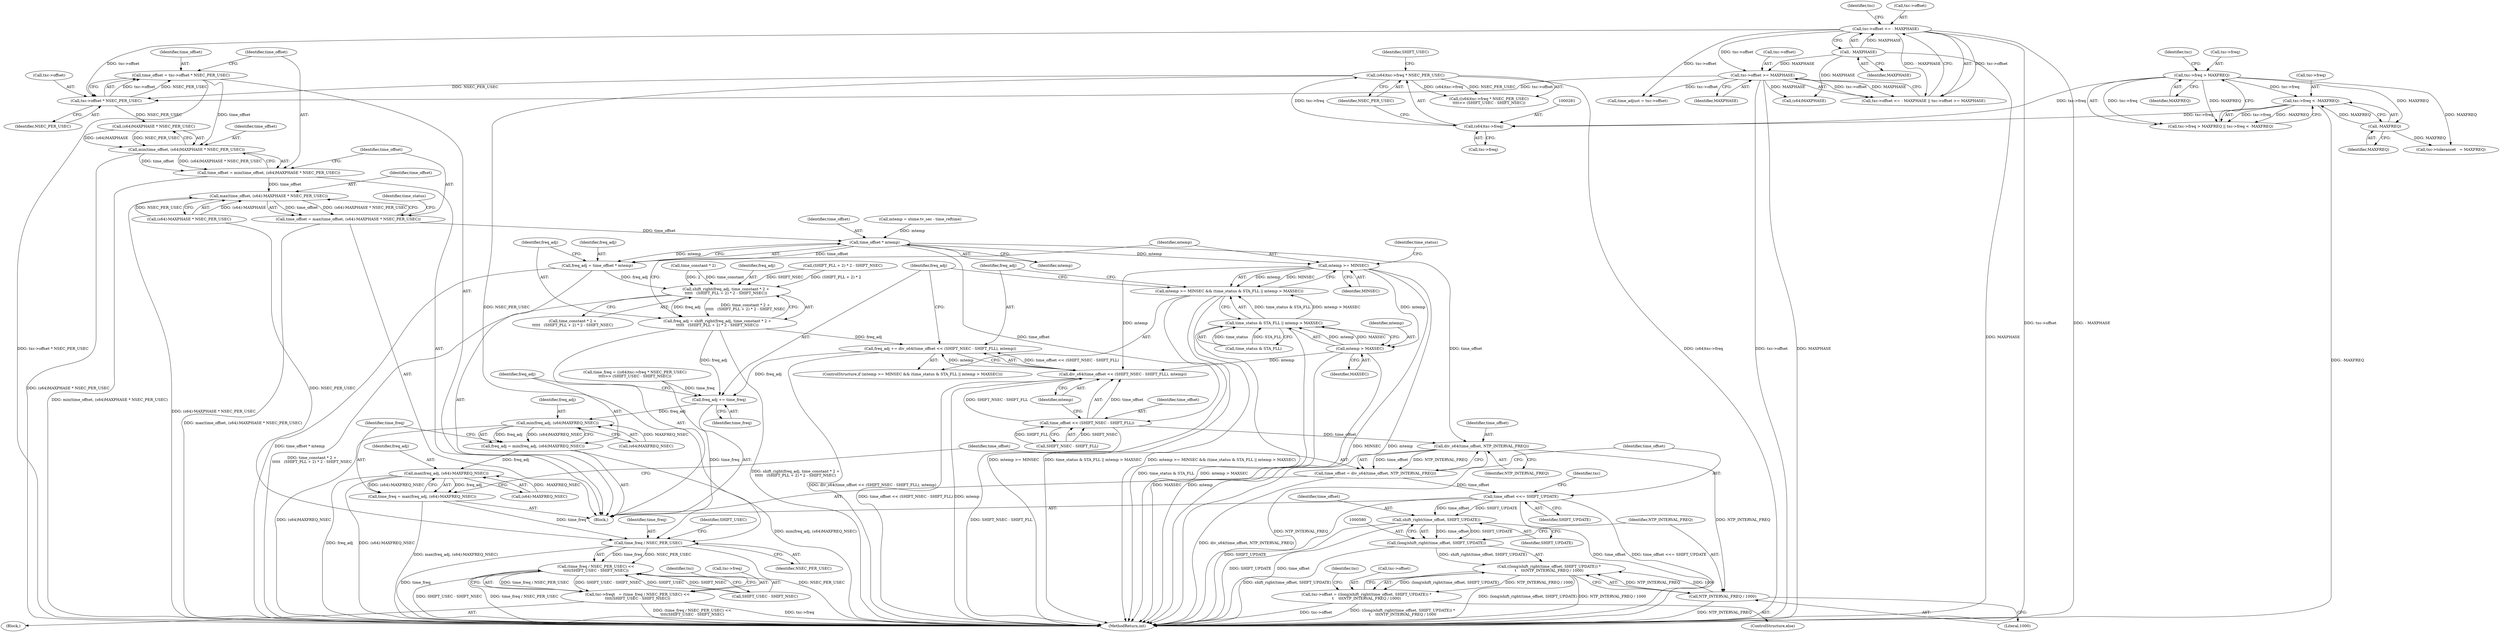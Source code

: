 digraph "0_linux_f8bd2258e2d520dff28c855658bd24bdafb5102d_8@integer" {
"1000404" [label="(Call,time_offset = txc->offset * NSEC_PER_USEC)"];
"1000406" [label="(Call,txc->offset * NSEC_PER_USEC)"];
"1000177" [label="(Call,txc->offset <= - MAXPHASE)"];
"1000181" [label="(Call,- MAXPHASE)"];
"1000183" [label="(Call,txc->offset >= MAXPHASE)"];
"1000279" [label="(Call,(s64)txc->freq * NSEC_PER_USEC)"];
"1000280" [label="(Call,(s64)txc->freq)"];
"1000259" [label="(Call,txc->freq > MAXFREQ)"];
"1000264" [label="(Call,txc->freq < -MAXFREQ)"];
"1000268" [label="(Call,-MAXFREQ)"];
"1000413" [label="(Call,min(time_offset, (s64)MAXPHASE * NSEC_PER_USEC))"];
"1000411" [label="(Call,time_offset = min(time_offset, (s64)MAXPHASE * NSEC_PER_USEC))"];
"1000422" [label="(Call,max(time_offset, (s64)-MAXPHASE * NSEC_PER_USEC))"];
"1000420" [label="(Call,time_offset = max(time_offset, (s64)-MAXPHASE * NSEC_PER_USEC))"];
"1000457" [label="(Call,time_offset * mtemp)"];
"1000455" [label="(Call,freq_adj = time_offset * mtemp)"];
"1000462" [label="(Call,shift_right(freq_adj, time_constant * 2 +\n\t\t\t\t\t   (SHIFT_PLL + 2) * 2 - SHIFT_NSEC))"];
"1000460" [label="(Call,freq_adj = shift_right(freq_adj, time_constant * 2 +\n\t\t\t\t\t   (SHIFT_PLL + 2) * 2 - SHIFT_NSEC))"];
"1000487" [label="(Call,freq_adj += div_s64(time_offset << (SHIFT_NSEC - SHIFT_FLL), mtemp))"];
"1000496" [label="(Call,freq_adj += time_freq)"];
"1000501" [label="(Call,min(freq_adj, (s64)MAXFREQ_NSEC))"];
"1000499" [label="(Call,freq_adj = min(freq_adj, (s64)MAXFREQ_NSEC))"];
"1000508" [label="(Call,max(freq_adj, (s64)-MAXFREQ_NSEC))"];
"1000506" [label="(Call,time_freq = max(freq_adj, (s64)-MAXFREQ_NSEC))"];
"1000592" [label="(Call,time_freq / NSEC_PER_USEC)"];
"1000591" [label="(Call,(time_freq / NSEC_PER_USEC) <<\n\t\t\t\t(SHIFT_USEC - SHIFT_NSEC))"];
"1000587" [label="(Call,txc->freq\t   = (time_freq / NSEC_PER_USEC) <<\n\t\t\t\t(SHIFT_USEC - SHIFT_NSEC))"];
"1000477" [label="(Call,mtemp >= MINSEC)"];
"1000476" [label="(Call,mtemp >= MINSEC && (time_status & STA_FLL || mtemp > MAXSEC))"];
"1000484" [label="(Call,mtemp > MAXSEC)"];
"1000480" [label="(Call,time_status & STA_FLL || mtemp > MAXSEC)"];
"1000489" [label="(Call,div_s64(time_offset << (SHIFT_NSEC - SHIFT_FLL), mtemp))"];
"1000490" [label="(Call,time_offset << (SHIFT_NSEC - SHIFT_FLL))"];
"1000516" [label="(Call,div_s64(time_offset, NTP_INTERVAL_FREQ))"];
"1000514" [label="(Call,time_offset = div_s64(time_offset, NTP_INTERVAL_FREQ))"];
"1000519" [label="(Call,time_offset <<= SHIFT_UPDATE)"];
"1000581" [label="(Call,shift_right(time_offset, SHIFT_UPDATE))"];
"1000579" [label="(Call,(long)shift_right(time_offset, SHIFT_UPDATE))"];
"1000578" [label="(Call,((long)shift_right(time_offset, SHIFT_UPDATE)) *\n\t    \t\t\tNTP_INTERVAL_FREQ / 1000)"];
"1000574" [label="(Call,txc->offset = ((long)shift_right(time_offset, SHIFT_UPDATE)) *\n\t    \t\t\tNTP_INTERVAL_FREQ / 1000)"];
"1000584" [label="(Call,NTP_INTERVAL_FREQ / 1000)"];
"1000457" [label="(Call,time_offset * mtemp)"];
"1000287" [label="(Identifier,SHIFT_USEC)"];
"1000592" [label="(Call,time_freq / NSEC_PER_USEC)"];
"1000600" [label="(Identifier,txc)"];
"1000573" [label="(ControlStructure,else)"];
"1000185" [label="(Identifier,txc)"];
"1000499" [label="(Call,freq_adj = min(freq_adj, (s64)MAXFREQ_NSEC))"];
"1000465" [label="(Call,time_constant * 2)"];
"1000593" [label="(Identifier,time_freq)"];
"1000422" [label="(Call,max(time_offset, (s64)-MAXPHASE * NSEC_PER_USEC))"];
"1000461" [label="(Identifier,freq_adj)"];
"1000413" [label="(Call,min(time_offset, (s64)MAXPHASE * NSEC_PER_USEC))"];
"1000509" [label="(Identifier,freq_adj)"];
"1000463" [label="(Identifier,freq_adj)"];
"1000521" [label="(Identifier,SHIFT_UPDATE)"];
"1000497" [label="(Identifier,freq_adj)"];
"1000584" [label="(Call,NTP_INTERVAL_FREQ / 1000)"];
"1000259" [label="(Call,txc->freq > MAXFREQ)"];
"1000595" [label="(Call,SHIFT_USEC - SHIFT_NSEC)"];
"1000404" [label="(Call,time_offset = txc->offset * NSEC_PER_USEC)"];
"1000410" [label="(Identifier,NSEC_PER_USEC)"];
"1000177" [label="(Call,txc->offset <= - MAXPHASE)"];
"1000276" [label="(Call,time_freq = ((s64)txc->freq * NSEC_PER_USEC)\n\t\t\t\t>> (SHIFT_USEC - SHIFT_NSEC))"];
"1000478" [label="(Identifier,mtemp)"];
"1000525" [label="(Identifier,txc)"];
"1000498" [label="(Identifier,time_freq)"];
"1000420" [label="(Call,time_offset = max(time_offset, (s64)-MAXPHASE * NSEC_PER_USEC))"];
"1000407" [label="(Call,txc->offset)"];
"1000482" [label="(Identifier,time_status)"];
"1000481" [label="(Call,time_status & STA_FLL)"];
"1000423" [label="(Identifier,time_offset)"];
"1000488" [label="(Identifier,freq_adj)"];
"1000458" [label="(Identifier,time_offset)"];
"1000464" [label="(Call,time_constant * 2 +\n\t\t\t\t\t   (SHIFT_PLL + 2) * 2 - SHIFT_NSEC)"];
"1000579" [label="(Call,(long)shift_right(time_offset, SHIFT_UPDATE))"];
"1000581" [label="(Call,shift_right(time_offset, SHIFT_UPDATE))"];
"1000501" [label="(Call,min(freq_adj, (s64)MAXFREQ_NSEC))"];
"1000589" [label="(Identifier,txc)"];
"1000176" [label="(Call,txc->offset <= - MAXPHASE || txc->offset >= MAXPHASE)"];
"1000182" [label="(Identifier,MAXPHASE)"];
"1000496" [label="(Call,freq_adj += time_freq)"];
"1000491" [label="(Identifier,time_offset)"];
"1000477" [label="(Call,mtemp >= MINSEC)"];
"1000433" [label="(Identifier,time_status)"];
"1000476" [label="(Call,mtemp >= MINSEC && (time_status & STA_FLL || mtemp > MAXSEC))"];
"1000510" [label="(Call,(s64)-MAXFREQ_NSEC)"];
"1000187" [label="(Identifier,MAXPHASE)"];
"1000517" [label="(Identifier,time_offset)"];
"1000578" [label="(Call,((long)shift_right(time_offset, SHIFT_UPDATE)) *\n\t    \t\t\tNTP_INTERVAL_FREQ / 1000)"];
"1000285" [label="(Identifier,NSEC_PER_USEC)"];
"1000462" [label="(Call,shift_right(freq_adj, time_constant * 2 +\n\t\t\t\t\t   (SHIFT_PLL + 2) * 2 - SHIFT_NSEC))"];
"1000456" [label="(Identifier,freq_adj)"];
"1000393" [label="(Call,time_adjust = txc->offset)"];
"1000585" [label="(Identifier,NTP_INTERVAL_FREQ)"];
"1000415" [label="(Call,(s64)MAXPHASE * NSEC_PER_USEC)"];
"1000502" [label="(Identifier,freq_adj)"];
"1000268" [label="(Call,-MAXFREQ)"];
"1000479" [label="(Identifier,MINSEC)"];
"1000280" [label="(Call,(s64)txc->freq)"];
"1000414" [label="(Identifier,time_offset)"];
"1000443" [label="(Call,mtemp = xtime.tv_sec - time_reftime)"];
"1000416" [label="(Call,(s64)MAXPHASE)"];
"1000486" [label="(Identifier,MAXSEC)"];
"1000515" [label="(Identifier,time_offset)"];
"1000506" [label="(Call,time_freq = max(freq_adj, (s64)-MAXFREQ_NSEC))"];
"1000485" [label="(Identifier,mtemp)"];
"1000508" [label="(Call,max(freq_adj, (s64)-MAXFREQ_NSEC))"];
"1000520" [label="(Identifier,time_offset)"];
"1000503" [label="(Call,(s64)MAXFREQ_NSEC)"];
"1000518" [label="(Identifier,NTP_INTERVAL_FREQ)"];
"1000583" [label="(Identifier,SHIFT_UPDATE)"];
"1000265" [label="(Call,txc->freq)"];
"1000411" [label="(Call,time_offset = min(time_offset, (s64)MAXPHASE * NSEC_PER_USEC))"];
"1000575" [label="(Call,txc->offset)"];
"1000181" [label="(Call,- MAXPHASE)"];
"1000424" [label="(Call,(s64)-MAXPHASE * NSEC_PER_USEC)"];
"1000412" [label="(Identifier,time_offset)"];
"1000455" [label="(Call,freq_adj = time_offset * mtemp)"];
"1000507" [label="(Identifier,time_freq)"];
"1000586" [label="(Literal,1000)"];
"1000495" [label="(Identifier,mtemp)"];
"1000623" [label="(Call,txc->tolerance\t   = MAXFREQ)"];
"1000490" [label="(Call,time_offset << (SHIFT_NSEC - SHIFT_FLL))"];
"1000468" [label="(Call,(SHIFT_PLL + 2) * 2 - SHIFT_NSEC)"];
"1000279" [label="(Call,(s64)txc->freq * NSEC_PER_USEC)"];
"1000574" [label="(Call,txc->offset = ((long)shift_right(time_offset, SHIFT_UPDATE)) *\n\t    \t\t\tNTP_INTERVAL_FREQ / 1000)"];
"1000519" [label="(Call,time_offset <<= SHIFT_UPDATE)"];
"1000421" [label="(Identifier,time_offset)"];
"1000403" [label="(Block,)"];
"1000282" [label="(Call,txc->freq)"];
"1000459" [label="(Identifier,mtemp)"];
"1000260" [label="(Call,txc->freq)"];
"1000269" [label="(Identifier,MAXFREQ)"];
"1000587" [label="(Call,txc->freq\t   = (time_freq / NSEC_PER_USEC) <<\n\t\t\t\t(SHIFT_USEC - SHIFT_NSEC))"];
"1000516" [label="(Call,div_s64(time_offset, NTP_INTERVAL_FREQ))"];
"1000278" [label="(Call,((s64)txc->freq * NSEC_PER_USEC)\n\t\t\t\t>> (SHIFT_USEC - SHIFT_NSEC))"];
"1000489" [label="(Call,div_s64(time_offset << (SHIFT_NSEC - SHIFT_FLL), mtemp))"];
"1000475" [label="(ControlStructure,if (mtemp >= MINSEC && (time_status & STA_FLL || mtemp > MAXSEC)))"];
"1000588" [label="(Call,txc->freq)"];
"1000406" [label="(Call,txc->offset * NSEC_PER_USEC)"];
"1000178" [label="(Call,txc->offset)"];
"1000514" [label="(Call,time_offset = div_s64(time_offset, NTP_INTERVAL_FREQ))"];
"1000405" [label="(Identifier,time_offset)"];
"1000684" [label="(MethodReturn,int)"];
"1000594" [label="(Identifier,NSEC_PER_USEC)"];
"1000591" [label="(Call,(time_freq / NSEC_PER_USEC) <<\n\t\t\t\t(SHIFT_USEC - SHIFT_NSEC))"];
"1000596" [label="(Identifier,SHIFT_USEC)"];
"1000264" [label="(Call,txc->freq < -MAXFREQ)"];
"1000258" [label="(Call,txc->freq > MAXFREQ || txc->freq < -MAXFREQ)"];
"1000487" [label="(Call,freq_adj += div_s64(time_offset << (SHIFT_NSEC - SHIFT_FLL), mtemp))"];
"1000460" [label="(Call,freq_adj = shift_right(freq_adj, time_constant * 2 +\n\t\t\t\t\t   (SHIFT_PLL + 2) * 2 - SHIFT_NSEC))"];
"1000492" [label="(Call,SHIFT_NSEC - SHIFT_FLL)"];
"1000500" [label="(Identifier,freq_adj)"];
"1000480" [label="(Call,time_status & STA_FLL || mtemp > MAXSEC)"];
"1000266" [label="(Identifier,txc)"];
"1000263" [label="(Identifier,MAXFREQ)"];
"1000184" [label="(Call,txc->offset)"];
"1000123" [label="(Block,)"];
"1000484" [label="(Call,mtemp > MAXSEC)"];
"1000183" [label="(Call,txc->offset >= MAXPHASE)"];
"1000582" [label="(Identifier,time_offset)"];
"1000404" -> "1000403"  [label="AST: "];
"1000404" -> "1000406"  [label="CFG: "];
"1000405" -> "1000404"  [label="AST: "];
"1000406" -> "1000404"  [label="AST: "];
"1000412" -> "1000404"  [label="CFG: "];
"1000404" -> "1000684"  [label="DDG: txc->offset * NSEC_PER_USEC"];
"1000406" -> "1000404"  [label="DDG: txc->offset"];
"1000406" -> "1000404"  [label="DDG: NSEC_PER_USEC"];
"1000404" -> "1000413"  [label="DDG: time_offset"];
"1000406" -> "1000410"  [label="CFG: "];
"1000407" -> "1000406"  [label="AST: "];
"1000410" -> "1000406"  [label="AST: "];
"1000177" -> "1000406"  [label="DDG: txc->offset"];
"1000183" -> "1000406"  [label="DDG: txc->offset"];
"1000279" -> "1000406"  [label="DDG: NSEC_PER_USEC"];
"1000406" -> "1000415"  [label="DDG: NSEC_PER_USEC"];
"1000177" -> "1000176"  [label="AST: "];
"1000177" -> "1000181"  [label="CFG: "];
"1000178" -> "1000177"  [label="AST: "];
"1000181" -> "1000177"  [label="AST: "];
"1000185" -> "1000177"  [label="CFG: "];
"1000176" -> "1000177"  [label="CFG: "];
"1000177" -> "1000684"  [label="DDG: txc->offset"];
"1000177" -> "1000684"  [label="DDG: - MAXPHASE"];
"1000177" -> "1000176"  [label="DDG: txc->offset"];
"1000177" -> "1000176"  [label="DDG: - MAXPHASE"];
"1000181" -> "1000177"  [label="DDG: MAXPHASE"];
"1000177" -> "1000183"  [label="DDG: txc->offset"];
"1000177" -> "1000393"  [label="DDG: txc->offset"];
"1000181" -> "1000182"  [label="CFG: "];
"1000182" -> "1000181"  [label="AST: "];
"1000181" -> "1000684"  [label="DDG: MAXPHASE"];
"1000181" -> "1000183"  [label="DDG: MAXPHASE"];
"1000181" -> "1000416"  [label="DDG: MAXPHASE"];
"1000183" -> "1000176"  [label="AST: "];
"1000183" -> "1000187"  [label="CFG: "];
"1000184" -> "1000183"  [label="AST: "];
"1000187" -> "1000183"  [label="AST: "];
"1000176" -> "1000183"  [label="CFG: "];
"1000183" -> "1000684"  [label="DDG: MAXPHASE"];
"1000183" -> "1000684"  [label="DDG: txc->offset"];
"1000183" -> "1000176"  [label="DDG: txc->offset"];
"1000183" -> "1000176"  [label="DDG: MAXPHASE"];
"1000183" -> "1000393"  [label="DDG: txc->offset"];
"1000183" -> "1000416"  [label="DDG: MAXPHASE"];
"1000279" -> "1000278"  [label="AST: "];
"1000279" -> "1000285"  [label="CFG: "];
"1000280" -> "1000279"  [label="AST: "];
"1000285" -> "1000279"  [label="AST: "];
"1000287" -> "1000279"  [label="CFG: "];
"1000279" -> "1000684"  [label="DDG: (s64)txc->freq"];
"1000279" -> "1000278"  [label="DDG: (s64)txc->freq"];
"1000279" -> "1000278"  [label="DDG: NSEC_PER_USEC"];
"1000280" -> "1000279"  [label="DDG: txc->freq"];
"1000279" -> "1000592"  [label="DDG: NSEC_PER_USEC"];
"1000280" -> "1000282"  [label="CFG: "];
"1000281" -> "1000280"  [label="AST: "];
"1000282" -> "1000280"  [label="AST: "];
"1000285" -> "1000280"  [label="CFG: "];
"1000259" -> "1000280"  [label="DDG: txc->freq"];
"1000264" -> "1000280"  [label="DDG: txc->freq"];
"1000259" -> "1000258"  [label="AST: "];
"1000259" -> "1000263"  [label="CFG: "];
"1000260" -> "1000259"  [label="AST: "];
"1000263" -> "1000259"  [label="AST: "];
"1000266" -> "1000259"  [label="CFG: "];
"1000258" -> "1000259"  [label="CFG: "];
"1000259" -> "1000258"  [label="DDG: txc->freq"];
"1000259" -> "1000258"  [label="DDG: MAXFREQ"];
"1000259" -> "1000264"  [label="DDG: txc->freq"];
"1000259" -> "1000268"  [label="DDG: MAXFREQ"];
"1000259" -> "1000623"  [label="DDG: MAXFREQ"];
"1000264" -> "1000258"  [label="AST: "];
"1000264" -> "1000268"  [label="CFG: "];
"1000265" -> "1000264"  [label="AST: "];
"1000268" -> "1000264"  [label="AST: "];
"1000258" -> "1000264"  [label="CFG: "];
"1000264" -> "1000684"  [label="DDG: -MAXFREQ"];
"1000264" -> "1000258"  [label="DDG: txc->freq"];
"1000264" -> "1000258"  [label="DDG: -MAXFREQ"];
"1000268" -> "1000264"  [label="DDG: MAXFREQ"];
"1000268" -> "1000269"  [label="CFG: "];
"1000269" -> "1000268"  [label="AST: "];
"1000268" -> "1000623"  [label="DDG: MAXFREQ"];
"1000413" -> "1000411"  [label="AST: "];
"1000413" -> "1000415"  [label="CFG: "];
"1000414" -> "1000413"  [label="AST: "];
"1000415" -> "1000413"  [label="AST: "];
"1000411" -> "1000413"  [label="CFG: "];
"1000413" -> "1000684"  [label="DDG: (s64)MAXPHASE * NSEC_PER_USEC"];
"1000413" -> "1000411"  [label="DDG: time_offset"];
"1000413" -> "1000411"  [label="DDG: (s64)MAXPHASE * NSEC_PER_USEC"];
"1000415" -> "1000413"  [label="DDG: (s64)MAXPHASE"];
"1000415" -> "1000413"  [label="DDG: NSEC_PER_USEC"];
"1000411" -> "1000403"  [label="AST: "];
"1000412" -> "1000411"  [label="AST: "];
"1000421" -> "1000411"  [label="CFG: "];
"1000411" -> "1000684"  [label="DDG: min(time_offset, (s64)MAXPHASE * NSEC_PER_USEC)"];
"1000411" -> "1000422"  [label="DDG: time_offset"];
"1000422" -> "1000420"  [label="AST: "];
"1000422" -> "1000424"  [label="CFG: "];
"1000423" -> "1000422"  [label="AST: "];
"1000424" -> "1000422"  [label="AST: "];
"1000420" -> "1000422"  [label="CFG: "];
"1000422" -> "1000684"  [label="DDG: (s64)-MAXPHASE * NSEC_PER_USEC"];
"1000422" -> "1000420"  [label="DDG: time_offset"];
"1000422" -> "1000420"  [label="DDG: (s64)-MAXPHASE * NSEC_PER_USEC"];
"1000424" -> "1000422"  [label="DDG: (s64)-MAXPHASE"];
"1000424" -> "1000422"  [label="DDG: NSEC_PER_USEC"];
"1000420" -> "1000403"  [label="AST: "];
"1000421" -> "1000420"  [label="AST: "];
"1000433" -> "1000420"  [label="CFG: "];
"1000420" -> "1000684"  [label="DDG: max(time_offset, (s64)-MAXPHASE * NSEC_PER_USEC)"];
"1000420" -> "1000457"  [label="DDG: time_offset"];
"1000457" -> "1000455"  [label="AST: "];
"1000457" -> "1000459"  [label="CFG: "];
"1000458" -> "1000457"  [label="AST: "];
"1000459" -> "1000457"  [label="AST: "];
"1000455" -> "1000457"  [label="CFG: "];
"1000457" -> "1000455"  [label="DDG: time_offset"];
"1000457" -> "1000455"  [label="DDG: mtemp"];
"1000443" -> "1000457"  [label="DDG: mtemp"];
"1000457" -> "1000477"  [label="DDG: mtemp"];
"1000457" -> "1000490"  [label="DDG: time_offset"];
"1000457" -> "1000516"  [label="DDG: time_offset"];
"1000455" -> "1000403"  [label="AST: "];
"1000456" -> "1000455"  [label="AST: "];
"1000461" -> "1000455"  [label="CFG: "];
"1000455" -> "1000684"  [label="DDG: time_offset * mtemp"];
"1000455" -> "1000462"  [label="DDG: freq_adj"];
"1000462" -> "1000460"  [label="AST: "];
"1000462" -> "1000464"  [label="CFG: "];
"1000463" -> "1000462"  [label="AST: "];
"1000464" -> "1000462"  [label="AST: "];
"1000460" -> "1000462"  [label="CFG: "];
"1000462" -> "1000684"  [label="DDG: time_constant * 2 +\n\t\t\t\t\t   (SHIFT_PLL + 2) * 2 - SHIFT_NSEC"];
"1000462" -> "1000460"  [label="DDG: freq_adj"];
"1000462" -> "1000460"  [label="DDG: time_constant * 2 +\n\t\t\t\t\t   (SHIFT_PLL + 2) * 2 - SHIFT_NSEC"];
"1000465" -> "1000462"  [label="DDG: time_constant"];
"1000465" -> "1000462"  [label="DDG: 2"];
"1000468" -> "1000462"  [label="DDG: (SHIFT_PLL + 2) * 2"];
"1000468" -> "1000462"  [label="DDG: SHIFT_NSEC"];
"1000460" -> "1000403"  [label="AST: "];
"1000461" -> "1000460"  [label="AST: "];
"1000478" -> "1000460"  [label="CFG: "];
"1000460" -> "1000684"  [label="DDG: shift_right(freq_adj, time_constant * 2 +\n\t\t\t\t\t   (SHIFT_PLL + 2) * 2 - SHIFT_NSEC)"];
"1000460" -> "1000487"  [label="DDG: freq_adj"];
"1000460" -> "1000496"  [label="DDG: freq_adj"];
"1000487" -> "1000475"  [label="AST: "];
"1000487" -> "1000489"  [label="CFG: "];
"1000488" -> "1000487"  [label="AST: "];
"1000489" -> "1000487"  [label="AST: "];
"1000497" -> "1000487"  [label="CFG: "];
"1000487" -> "1000684"  [label="DDG: div_s64(time_offset << (SHIFT_NSEC - SHIFT_FLL), mtemp)"];
"1000489" -> "1000487"  [label="DDG: time_offset << (SHIFT_NSEC - SHIFT_FLL)"];
"1000489" -> "1000487"  [label="DDG: mtemp"];
"1000487" -> "1000496"  [label="DDG: freq_adj"];
"1000496" -> "1000403"  [label="AST: "];
"1000496" -> "1000498"  [label="CFG: "];
"1000497" -> "1000496"  [label="AST: "];
"1000498" -> "1000496"  [label="AST: "];
"1000500" -> "1000496"  [label="CFG: "];
"1000276" -> "1000496"  [label="DDG: time_freq"];
"1000496" -> "1000501"  [label="DDG: freq_adj"];
"1000501" -> "1000499"  [label="AST: "];
"1000501" -> "1000503"  [label="CFG: "];
"1000502" -> "1000501"  [label="AST: "];
"1000503" -> "1000501"  [label="AST: "];
"1000499" -> "1000501"  [label="CFG: "];
"1000501" -> "1000684"  [label="DDG: (s64)MAXFREQ_NSEC"];
"1000501" -> "1000499"  [label="DDG: freq_adj"];
"1000501" -> "1000499"  [label="DDG: (s64)MAXFREQ_NSEC"];
"1000503" -> "1000501"  [label="DDG: MAXFREQ_NSEC"];
"1000499" -> "1000403"  [label="AST: "];
"1000500" -> "1000499"  [label="AST: "];
"1000507" -> "1000499"  [label="CFG: "];
"1000499" -> "1000684"  [label="DDG: min(freq_adj, (s64)MAXFREQ_NSEC)"];
"1000499" -> "1000508"  [label="DDG: freq_adj"];
"1000508" -> "1000506"  [label="AST: "];
"1000508" -> "1000510"  [label="CFG: "];
"1000509" -> "1000508"  [label="AST: "];
"1000510" -> "1000508"  [label="AST: "];
"1000506" -> "1000508"  [label="CFG: "];
"1000508" -> "1000684"  [label="DDG: freq_adj"];
"1000508" -> "1000684"  [label="DDG: (s64)-MAXFREQ_NSEC"];
"1000508" -> "1000506"  [label="DDG: freq_adj"];
"1000508" -> "1000506"  [label="DDG: (s64)-MAXFREQ_NSEC"];
"1000510" -> "1000508"  [label="DDG: -MAXFREQ_NSEC"];
"1000506" -> "1000403"  [label="AST: "];
"1000507" -> "1000506"  [label="AST: "];
"1000515" -> "1000506"  [label="CFG: "];
"1000506" -> "1000684"  [label="DDG: max(freq_adj, (s64)-MAXFREQ_NSEC)"];
"1000506" -> "1000592"  [label="DDG: time_freq"];
"1000592" -> "1000591"  [label="AST: "];
"1000592" -> "1000594"  [label="CFG: "];
"1000593" -> "1000592"  [label="AST: "];
"1000594" -> "1000592"  [label="AST: "];
"1000596" -> "1000592"  [label="CFG: "];
"1000592" -> "1000684"  [label="DDG: NSEC_PER_USEC"];
"1000592" -> "1000684"  [label="DDG: time_freq"];
"1000592" -> "1000591"  [label="DDG: time_freq"];
"1000592" -> "1000591"  [label="DDG: NSEC_PER_USEC"];
"1000276" -> "1000592"  [label="DDG: time_freq"];
"1000424" -> "1000592"  [label="DDG: NSEC_PER_USEC"];
"1000591" -> "1000587"  [label="AST: "];
"1000591" -> "1000595"  [label="CFG: "];
"1000595" -> "1000591"  [label="AST: "];
"1000587" -> "1000591"  [label="CFG: "];
"1000591" -> "1000684"  [label="DDG: SHIFT_USEC - SHIFT_NSEC"];
"1000591" -> "1000684"  [label="DDG: time_freq / NSEC_PER_USEC"];
"1000591" -> "1000587"  [label="DDG: time_freq / NSEC_PER_USEC"];
"1000591" -> "1000587"  [label="DDG: SHIFT_USEC - SHIFT_NSEC"];
"1000595" -> "1000591"  [label="DDG: SHIFT_USEC"];
"1000595" -> "1000591"  [label="DDG: SHIFT_NSEC"];
"1000587" -> "1000123"  [label="AST: "];
"1000588" -> "1000587"  [label="AST: "];
"1000600" -> "1000587"  [label="CFG: "];
"1000587" -> "1000684"  [label="DDG: txc->freq"];
"1000587" -> "1000684"  [label="DDG: (time_freq / NSEC_PER_USEC) <<\n\t\t\t\t(SHIFT_USEC - SHIFT_NSEC)"];
"1000477" -> "1000476"  [label="AST: "];
"1000477" -> "1000479"  [label="CFG: "];
"1000478" -> "1000477"  [label="AST: "];
"1000479" -> "1000477"  [label="AST: "];
"1000482" -> "1000477"  [label="CFG: "];
"1000476" -> "1000477"  [label="CFG: "];
"1000477" -> "1000684"  [label="DDG: MINSEC"];
"1000477" -> "1000684"  [label="DDG: mtemp"];
"1000477" -> "1000476"  [label="DDG: mtemp"];
"1000477" -> "1000476"  [label="DDG: MINSEC"];
"1000477" -> "1000484"  [label="DDG: mtemp"];
"1000477" -> "1000489"  [label="DDG: mtemp"];
"1000476" -> "1000475"  [label="AST: "];
"1000476" -> "1000480"  [label="CFG: "];
"1000480" -> "1000476"  [label="AST: "];
"1000488" -> "1000476"  [label="CFG: "];
"1000497" -> "1000476"  [label="CFG: "];
"1000476" -> "1000684"  [label="DDG: mtemp >= MINSEC && (time_status & STA_FLL || mtemp > MAXSEC)"];
"1000476" -> "1000684"  [label="DDG: mtemp >= MINSEC"];
"1000476" -> "1000684"  [label="DDG: time_status & STA_FLL || mtemp > MAXSEC"];
"1000480" -> "1000476"  [label="DDG: time_status & STA_FLL"];
"1000480" -> "1000476"  [label="DDG: mtemp > MAXSEC"];
"1000484" -> "1000480"  [label="AST: "];
"1000484" -> "1000486"  [label="CFG: "];
"1000485" -> "1000484"  [label="AST: "];
"1000486" -> "1000484"  [label="AST: "];
"1000480" -> "1000484"  [label="CFG: "];
"1000484" -> "1000684"  [label="DDG: MAXSEC"];
"1000484" -> "1000684"  [label="DDG: mtemp"];
"1000484" -> "1000480"  [label="DDG: mtemp"];
"1000484" -> "1000480"  [label="DDG: MAXSEC"];
"1000484" -> "1000489"  [label="DDG: mtemp"];
"1000480" -> "1000481"  [label="CFG: "];
"1000481" -> "1000480"  [label="AST: "];
"1000480" -> "1000684"  [label="DDG: time_status & STA_FLL"];
"1000480" -> "1000684"  [label="DDG: mtemp > MAXSEC"];
"1000481" -> "1000480"  [label="DDG: time_status"];
"1000481" -> "1000480"  [label="DDG: STA_FLL"];
"1000489" -> "1000495"  [label="CFG: "];
"1000490" -> "1000489"  [label="AST: "];
"1000495" -> "1000489"  [label="AST: "];
"1000489" -> "1000684"  [label="DDG: mtemp"];
"1000489" -> "1000684"  [label="DDG: time_offset << (SHIFT_NSEC - SHIFT_FLL)"];
"1000490" -> "1000489"  [label="DDG: time_offset"];
"1000490" -> "1000489"  [label="DDG: SHIFT_NSEC - SHIFT_FLL"];
"1000490" -> "1000492"  [label="CFG: "];
"1000491" -> "1000490"  [label="AST: "];
"1000492" -> "1000490"  [label="AST: "];
"1000495" -> "1000490"  [label="CFG: "];
"1000490" -> "1000684"  [label="DDG: SHIFT_NSEC - SHIFT_FLL"];
"1000492" -> "1000490"  [label="DDG: SHIFT_NSEC"];
"1000492" -> "1000490"  [label="DDG: SHIFT_FLL"];
"1000490" -> "1000516"  [label="DDG: time_offset"];
"1000516" -> "1000514"  [label="AST: "];
"1000516" -> "1000518"  [label="CFG: "];
"1000517" -> "1000516"  [label="AST: "];
"1000518" -> "1000516"  [label="AST: "];
"1000514" -> "1000516"  [label="CFG: "];
"1000516" -> "1000684"  [label="DDG: NTP_INTERVAL_FREQ"];
"1000516" -> "1000514"  [label="DDG: time_offset"];
"1000516" -> "1000514"  [label="DDG: NTP_INTERVAL_FREQ"];
"1000516" -> "1000584"  [label="DDG: NTP_INTERVAL_FREQ"];
"1000514" -> "1000403"  [label="AST: "];
"1000515" -> "1000514"  [label="AST: "];
"1000520" -> "1000514"  [label="CFG: "];
"1000514" -> "1000684"  [label="DDG: div_s64(time_offset, NTP_INTERVAL_FREQ)"];
"1000514" -> "1000519"  [label="DDG: time_offset"];
"1000519" -> "1000403"  [label="AST: "];
"1000519" -> "1000521"  [label="CFG: "];
"1000520" -> "1000519"  [label="AST: "];
"1000521" -> "1000519"  [label="AST: "];
"1000525" -> "1000519"  [label="CFG: "];
"1000519" -> "1000684"  [label="DDG: time_offset"];
"1000519" -> "1000684"  [label="DDG: time_offset <<= SHIFT_UPDATE"];
"1000519" -> "1000684"  [label="DDG: SHIFT_UPDATE"];
"1000519" -> "1000581"  [label="DDG: time_offset"];
"1000519" -> "1000581"  [label="DDG: SHIFT_UPDATE"];
"1000581" -> "1000579"  [label="AST: "];
"1000581" -> "1000583"  [label="CFG: "];
"1000582" -> "1000581"  [label="AST: "];
"1000583" -> "1000581"  [label="AST: "];
"1000579" -> "1000581"  [label="CFG: "];
"1000581" -> "1000684"  [label="DDG: SHIFT_UPDATE"];
"1000581" -> "1000684"  [label="DDG: time_offset"];
"1000581" -> "1000579"  [label="DDG: time_offset"];
"1000581" -> "1000579"  [label="DDG: SHIFT_UPDATE"];
"1000579" -> "1000578"  [label="AST: "];
"1000580" -> "1000579"  [label="AST: "];
"1000585" -> "1000579"  [label="CFG: "];
"1000579" -> "1000684"  [label="DDG: shift_right(time_offset, SHIFT_UPDATE)"];
"1000579" -> "1000578"  [label="DDG: shift_right(time_offset, SHIFT_UPDATE)"];
"1000578" -> "1000574"  [label="AST: "];
"1000578" -> "1000584"  [label="CFG: "];
"1000584" -> "1000578"  [label="AST: "];
"1000574" -> "1000578"  [label="CFG: "];
"1000578" -> "1000684"  [label="DDG: (long)shift_right(time_offset, SHIFT_UPDATE)"];
"1000578" -> "1000684"  [label="DDG: NTP_INTERVAL_FREQ / 1000"];
"1000578" -> "1000574"  [label="DDG: (long)shift_right(time_offset, SHIFT_UPDATE)"];
"1000578" -> "1000574"  [label="DDG: NTP_INTERVAL_FREQ / 1000"];
"1000584" -> "1000578"  [label="DDG: NTP_INTERVAL_FREQ"];
"1000584" -> "1000578"  [label="DDG: 1000"];
"1000574" -> "1000573"  [label="AST: "];
"1000575" -> "1000574"  [label="AST: "];
"1000589" -> "1000574"  [label="CFG: "];
"1000574" -> "1000684"  [label="DDG: txc->offset"];
"1000574" -> "1000684"  [label="DDG: ((long)shift_right(time_offset, SHIFT_UPDATE)) *\n\t    \t\t\tNTP_INTERVAL_FREQ / 1000"];
"1000584" -> "1000586"  [label="CFG: "];
"1000585" -> "1000584"  [label="AST: "];
"1000586" -> "1000584"  [label="AST: "];
"1000584" -> "1000684"  [label="DDG: NTP_INTERVAL_FREQ"];
}
